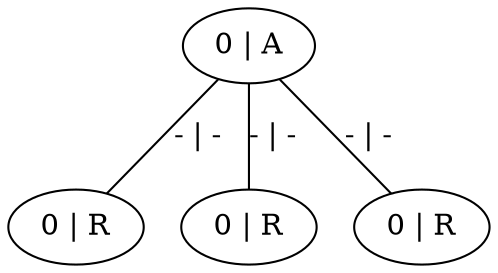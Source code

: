graph G {
	0 [ label="0 | A" ]
	1 [ label="0 | R" ]
	2 [ label="0 | R" ]
	3 [ label="0 | R" ]
	0 -- 1 [ label="- | -" ]
	0 -- 2 [ label="- | -" ]
	0 -- 3 [ label="- | -" ]
}

